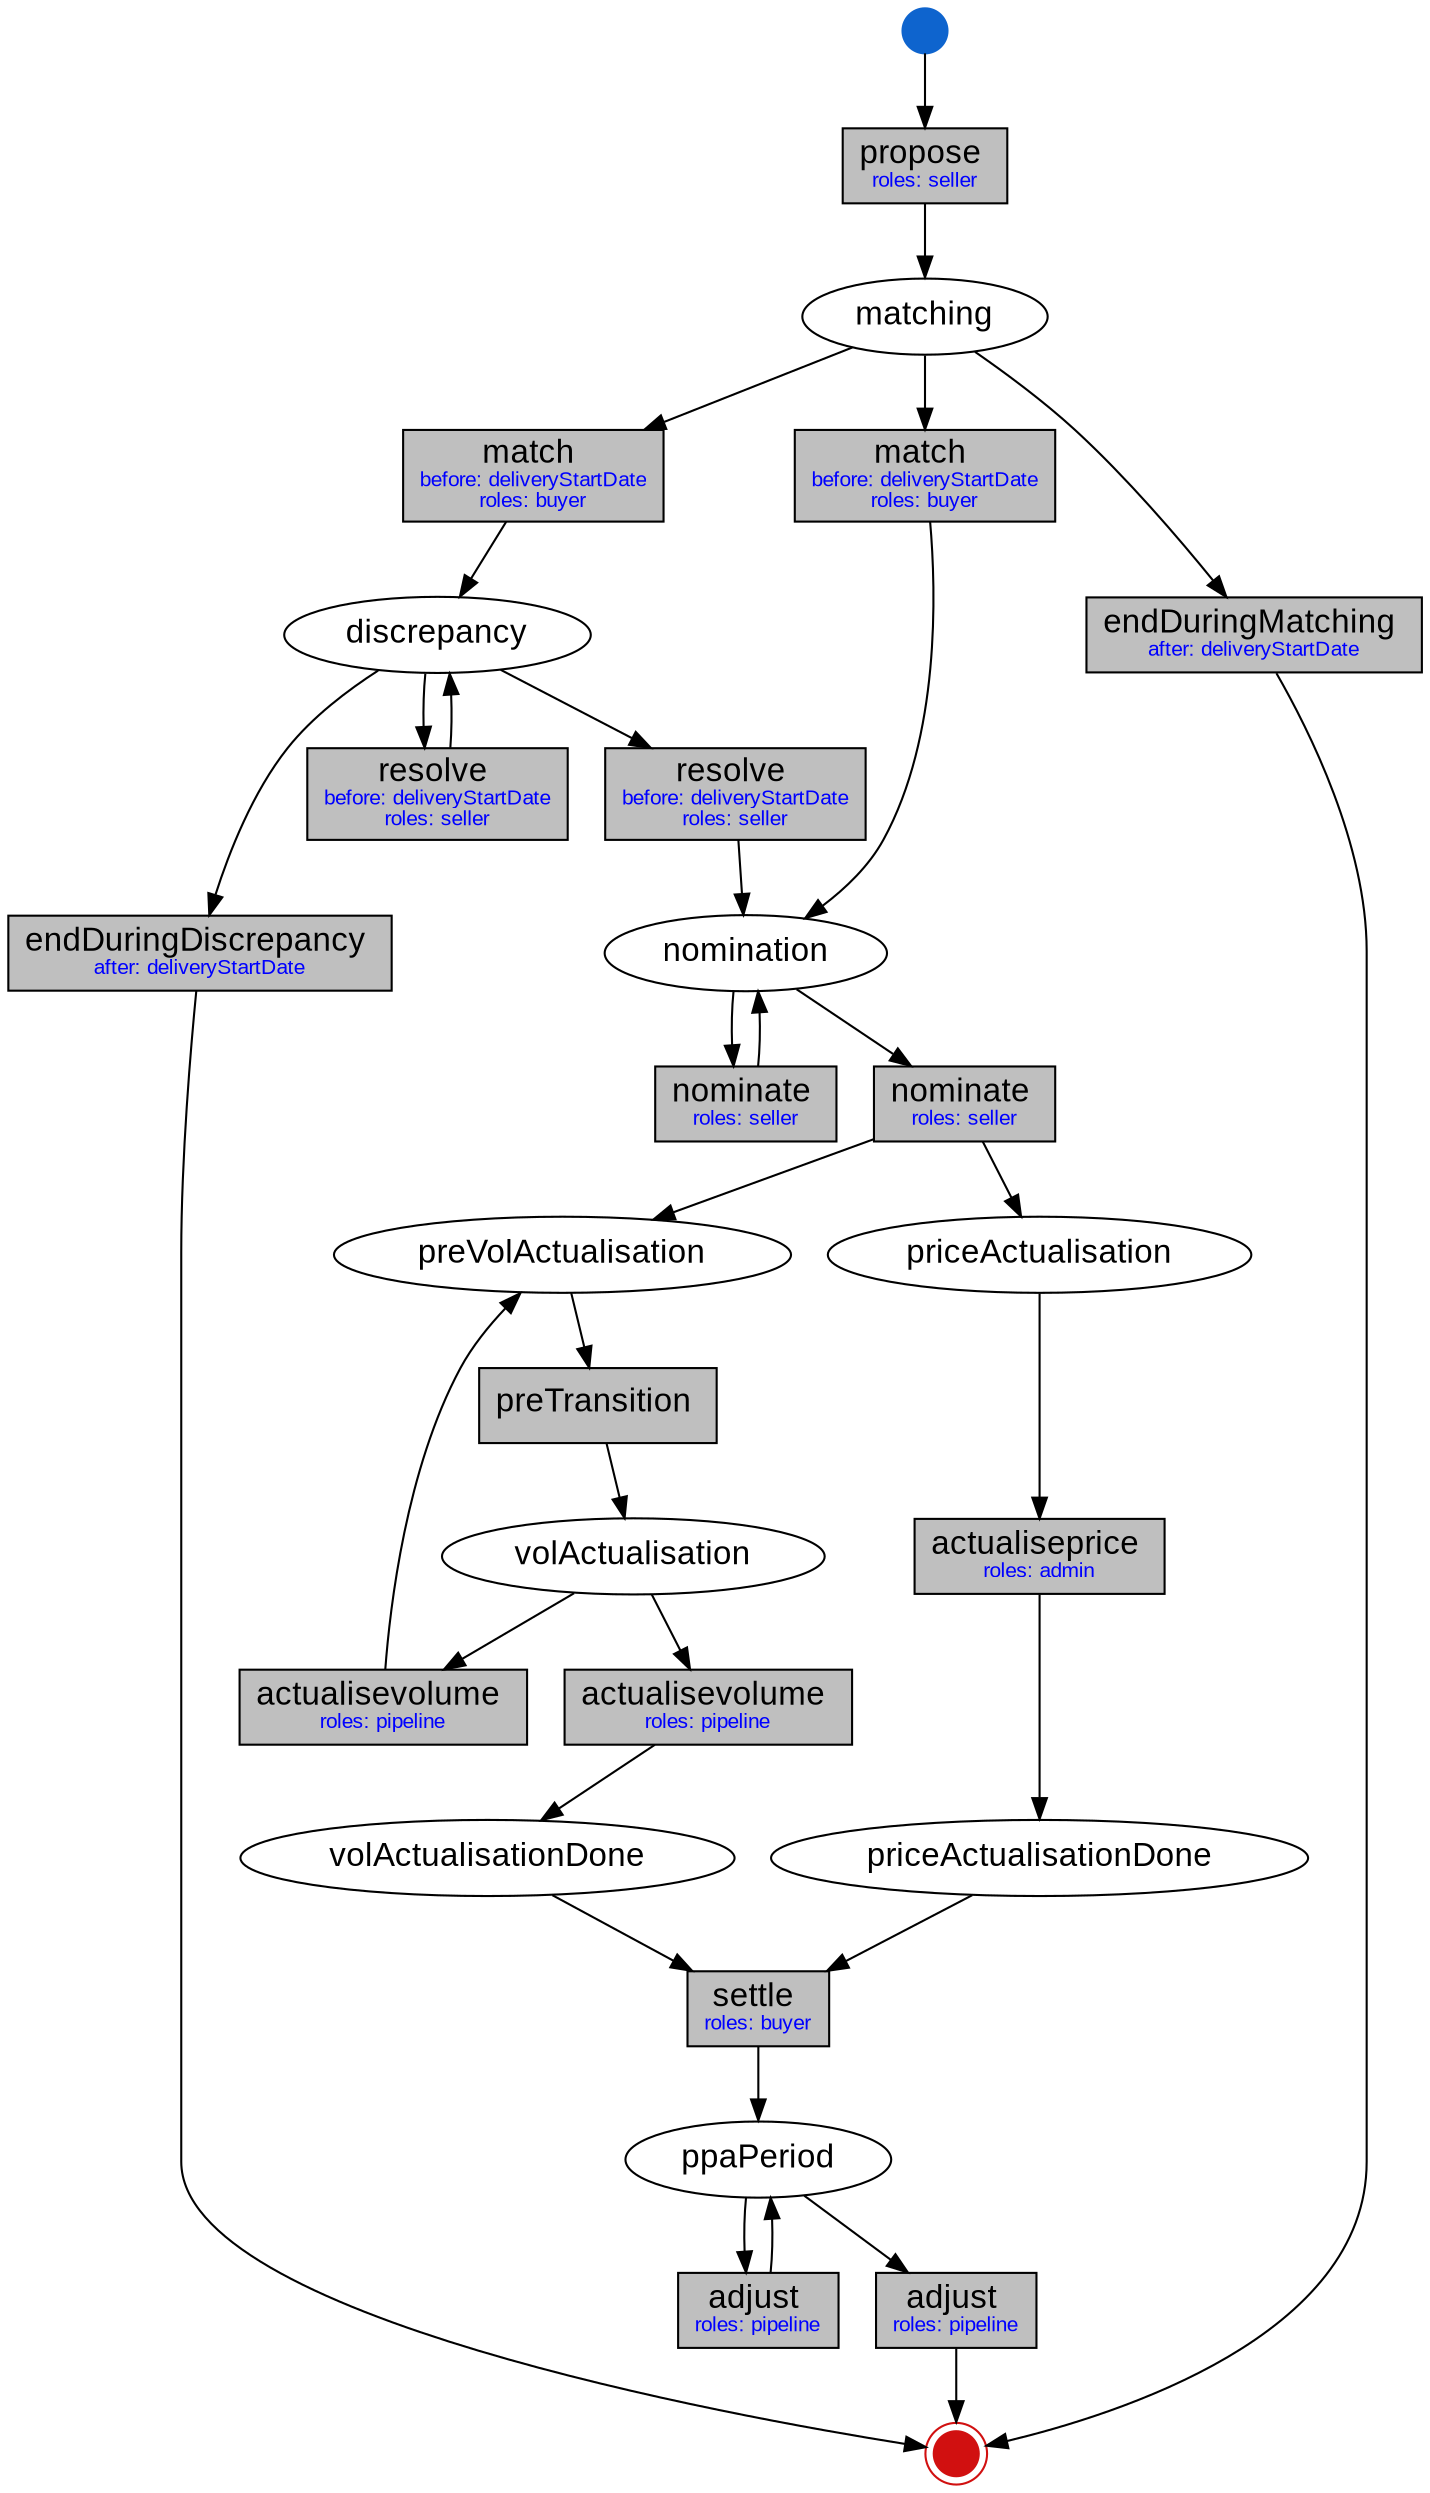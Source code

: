 digraph workflow {
edge [color="#000000"]
graph [bgcolor=transparent]


initial [shape=point; width=0.3; style=filled; color="#0e64ce"; label=""]
discrepancy [shape=ellipse; fontname="Arial"; fontsize=16; style=filled; color=black; fillcolor=white;]
matching [shape=ellipse; fontname="Arial"; fontsize=16; style=filled; color=black; fillcolor=white;]
nomination [shape=ellipse; fontname="Arial"; fontsize=16; style=filled; color=black; fillcolor=white;]
ppaPeriod [shape=ellipse; fontname="Arial"; fontsize=16; style=filled; color=black; fillcolor=white;]
preVolActualisation [shape=ellipse; fontname="Arial"; fontsize=16; style=filled; color=black; fillcolor=white;]
priceActualisation [shape=ellipse; fontname="Arial"; fontsize=16; style=filled; color=black; fillcolor=white;]
priceActualisationDone [shape=ellipse; fontname="Arial"; fontsize=16; style=filled; color=black; fillcolor=white;]
volActualisation [shape=ellipse; fontname="Arial"; fontsize=16; style=filled; color=black; fillcolor=white;]
volActualisationDone [shape=ellipse; fontname="Arial"; fontsize=16; style=filled; color=black; fillcolor=white;]
terminal [shape=point; width=0.3; peripheries=2; style=filled; color="#d11010"; label=""]

1[label=<<FONT POINT-SIZE="16">propose</FONT><FONT POINT-SIZE="10" COLOR="blue"> <BR/>roles: seller</FONT>>shape=box; fontname="Arial"; style=filled; color=black; fillcolor=gray75;]
2[label=<<FONT POINT-SIZE="16">match</FONT><FONT POINT-SIZE="10" COLOR="blue"> <BR/>before: deliveryStartDate<BR/>roles: buyer</FONT>>shape=box; fontname="Arial"; style=filled; color=black; fillcolor=gray75;]
3[label=<<FONT POINT-SIZE="16">match</FONT><FONT POINT-SIZE="10" COLOR="blue"> <BR/>before: deliveryStartDate<BR/>roles: buyer</FONT>>shape=box; fontname="Arial"; style=filled; color=black; fillcolor=gray75;]
4[label=<<FONT POINT-SIZE="16">endDuringMatching</FONT><FONT POINT-SIZE="10" COLOR="blue"> <BR/>after: deliveryStartDate</FONT>>shape=box; fontname="Arial"; style=filled; color=black; fillcolor=gray75;]
5[label=<<FONT POINT-SIZE="16">resolve</FONT><FONT POINT-SIZE="10" COLOR="blue"> <BR/>before: deliveryStartDate<BR/>roles: seller</FONT>>shape=box; fontname="Arial"; style=filled; color=black; fillcolor=gray75;]
6[label=<<FONT POINT-SIZE="16">resolve</FONT><FONT POINT-SIZE="10" COLOR="blue"> <BR/>before: deliveryStartDate<BR/>roles: seller</FONT>>shape=box; fontname="Arial"; style=filled; color=black; fillcolor=gray75;]
7[label=<<FONT POINT-SIZE="16">endDuringDiscrepancy</FONT><FONT POINT-SIZE="10" COLOR="blue"> <BR/>after: deliveryStartDate</FONT>>shape=box; fontname="Arial"; style=filled; color=black; fillcolor=gray75;]
8[label=<<FONT POINT-SIZE="16">nominate</FONT><FONT POINT-SIZE="10" COLOR="blue"> <BR/>roles: seller</FONT>>shape=box; fontname="Arial"; style=filled; color=black; fillcolor=gray75;]
9[label=<<FONT POINT-SIZE="16">nominate</FONT><FONT POINT-SIZE="10" COLOR="blue"> <BR/>roles: seller</FONT>>shape=box; fontname="Arial"; style=filled; color=black; fillcolor=gray75;]
10[label=<<FONT POINT-SIZE="16">preTransition</FONT><FONT POINT-SIZE="10" COLOR="blue"> </FONT>>shape=box; fontname="Arial"; style=filled; color=black; fillcolor=gray75;]
11[label=<<FONT POINT-SIZE="16">actualisevolume</FONT><FONT POINT-SIZE="10" COLOR="blue"> <BR/>roles: pipeline</FONT>>shape=box; fontname="Arial"; style=filled; color=black; fillcolor=gray75;]
12[label=<<FONT POINT-SIZE="16">actualisevolume</FONT><FONT POINT-SIZE="10" COLOR="blue"> <BR/>roles: pipeline</FONT>>shape=box; fontname="Arial"; style=filled; color=black; fillcolor=gray75;]
13[label=<<FONT POINT-SIZE="16">actualiseprice</FONT><FONT POINT-SIZE="10" COLOR="blue"> <BR/>roles: admin</FONT>>shape=box; fontname="Arial"; style=filled; color=black; fillcolor=gray75;]
14[label=<<FONT POINT-SIZE="16">settle</FONT><FONT POINT-SIZE="10" COLOR="blue"> <BR/>roles: buyer</FONT>>shape=box; fontname="Arial"; style=filled; color=black; fillcolor=gray75;]
15[label=<<FONT POINT-SIZE="16">adjust</FONT><FONT POINT-SIZE="10" COLOR="blue"> <BR/>roles: pipeline</FONT>>shape=box; fontname="Arial"; style=filled; color=black; fillcolor=gray75;]
16[label=<<FONT POINT-SIZE="16">adjust</FONT><FONT POINT-SIZE="10" COLOR="blue"> <BR/>roles: pipeline</FONT>>shape=box; fontname="Arial"; style=filled; color=black; fillcolor=gray75;]

initial -> 1 ; 1 -> matching
matching -> 2 ; 2 -> discrepancy
matching -> 3 ; 3 -> nomination
matching -> 4 ; 4 -> terminal
discrepancy -> 5 ; 5 -> discrepancy
discrepancy -> 6 ; 6 -> nomination
discrepancy -> 7 ; 7 -> terminal
nomination -> 8 ; 8 -> nomination
nomination -> 9 ; 9 -> {preVolActualisation, priceActualisation}
preVolActualisation -> 10 ; 10 -> volActualisation
volActualisation -> 11 ; 11 -> preVolActualisation
volActualisation -> 12 ; 12 -> volActualisationDone
priceActualisation -> 13 ; 13 -> priceActualisationDone
{priceActualisationDone, volActualisationDone} -> 14 ; 14 -> ppaPeriod
ppaPeriod -> 15 ; 15 -> ppaPeriod
ppaPeriod -> 16 ; 16 -> terminal

{rank=same preVolActualisation priceActualisation}
{rank=same priceActualisationDone volActualisationDone}


}
